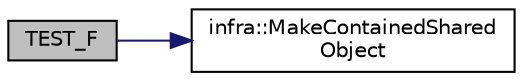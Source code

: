 digraph "TEST_F"
{
 // INTERACTIVE_SVG=YES
  edge [fontname="Helvetica",fontsize="10",labelfontname="Helvetica",labelfontsize="10"];
  node [fontname="Helvetica",fontsize="10",shape=record];
  rankdir="LR";
  Node88 [label="TEST_F",height=0.2,width=0.4,color="black", fillcolor="grey75", style="filled", fontcolor="black"];
  Node88 -> Node89 [color="midnightblue",fontsize="10",style="solid",fontname="Helvetica"];
  Node89 [label="infra::MakeContainedShared\lObject",height=0.2,width=0.4,color="black", fillcolor="white", style="filled",URL="$d0/de3/namespaceinfra.html#af113404041b6d15ab539059f0876bb82"];
}
